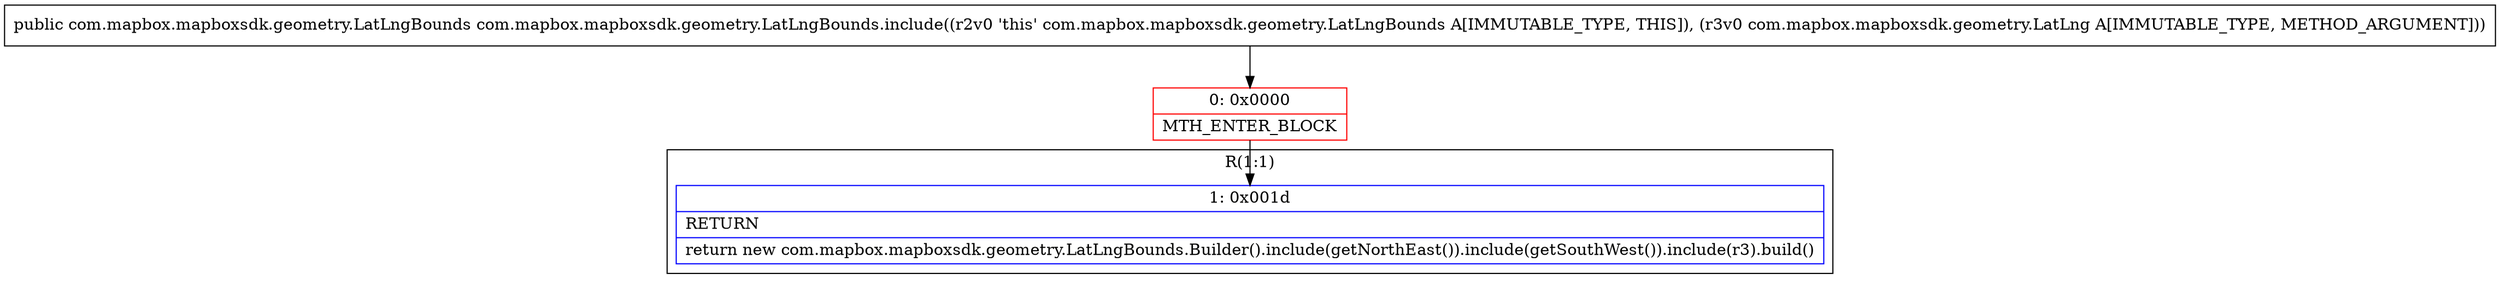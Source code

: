 digraph "CFG forcom.mapbox.mapboxsdk.geometry.LatLngBounds.include(Lcom\/mapbox\/mapboxsdk\/geometry\/LatLng;)Lcom\/mapbox\/mapboxsdk\/geometry\/LatLngBounds;" {
subgraph cluster_Region_1309775256 {
label = "R(1:1)";
node [shape=record,color=blue];
Node_1 [shape=record,label="{1\:\ 0x001d|RETURN\l|return new com.mapbox.mapboxsdk.geometry.LatLngBounds.Builder().include(getNorthEast()).include(getSouthWest()).include(r3).build()\l}"];
}
Node_0 [shape=record,color=red,label="{0\:\ 0x0000|MTH_ENTER_BLOCK\l}"];
MethodNode[shape=record,label="{public com.mapbox.mapboxsdk.geometry.LatLngBounds com.mapbox.mapboxsdk.geometry.LatLngBounds.include((r2v0 'this' com.mapbox.mapboxsdk.geometry.LatLngBounds A[IMMUTABLE_TYPE, THIS]), (r3v0 com.mapbox.mapboxsdk.geometry.LatLng A[IMMUTABLE_TYPE, METHOD_ARGUMENT])) }"];
MethodNode -> Node_0;
Node_0 -> Node_1;
}

